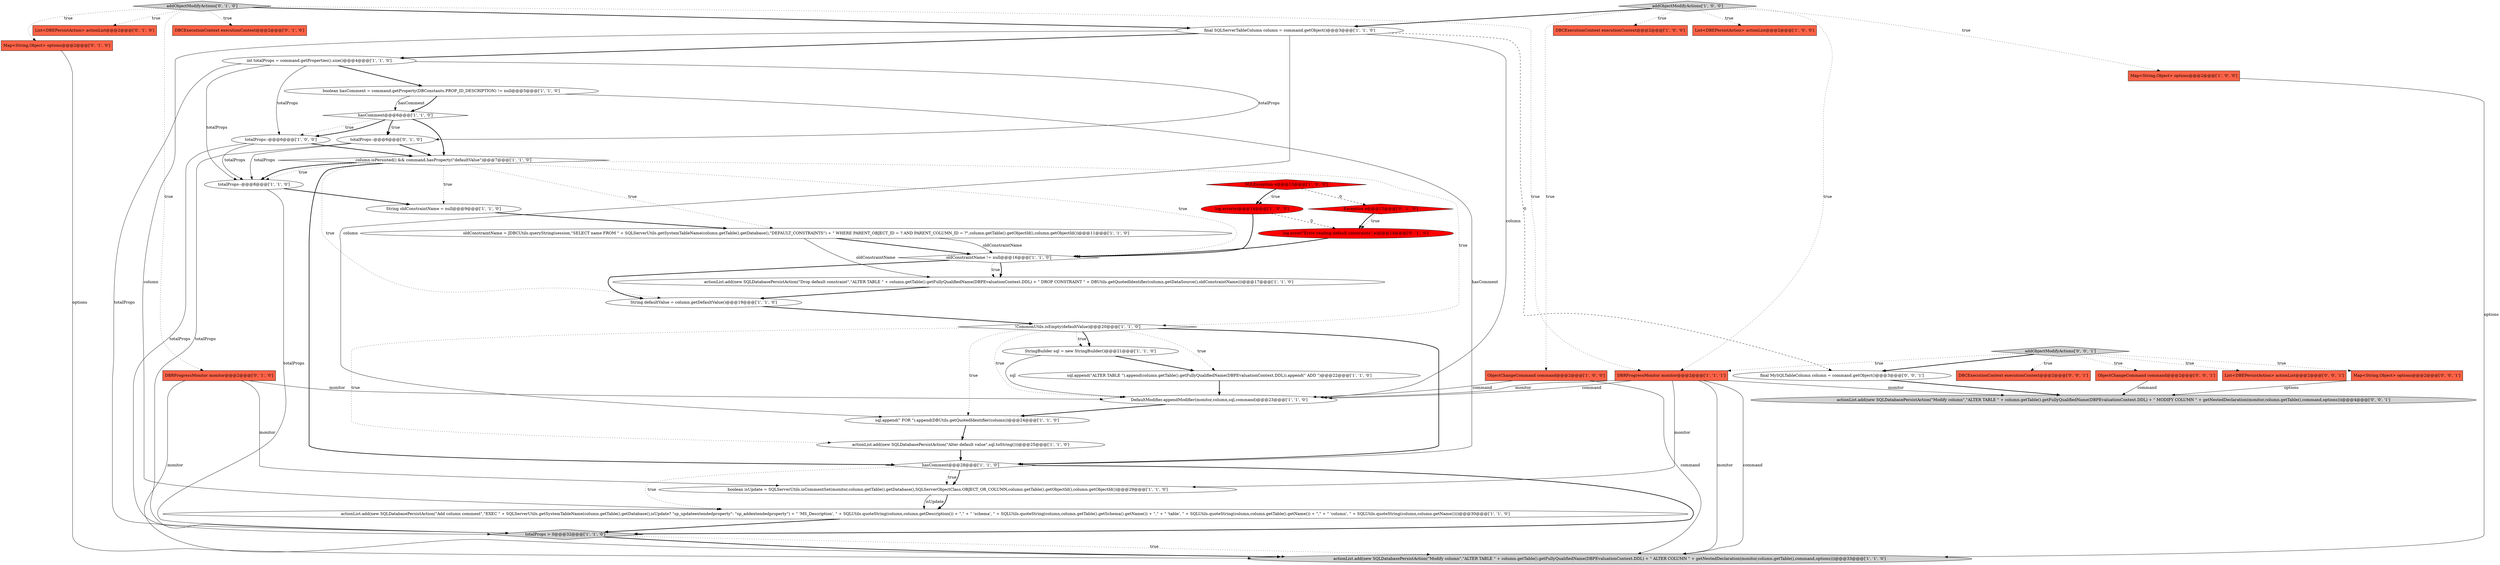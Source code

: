 digraph {
19 [style = filled, label = "String defaultValue = column.getDefaultValue()@@@19@@@['1', '1', '0']", fillcolor = white, shape = ellipse image = "AAA0AAABBB1BBB"];
35 [style = filled, label = "addObjectModifyActions['0', '1', '0']", fillcolor = lightgray, shape = diamond image = "AAA0AAABBB2BBB"];
27 [style = filled, label = "actionList.add(new SQLDatabasePersistAction(\"Alter default value\",sql.toString()))@@@25@@@['1', '1', '0']", fillcolor = white, shape = ellipse image = "AAA0AAABBB1BBB"];
23 [style = filled, label = "DBCExecutionContext executionContext@@@2@@@['1', '0', '0']", fillcolor = tomato, shape = box image = "AAA0AAABBB1BBB"];
39 [style = filled, label = "addObjectModifyActions['0', '0', '1']", fillcolor = lightgray, shape = diamond image = "AAA0AAABBB3BBB"];
3 [style = filled, label = "oldConstraintName = JDBCUtils.queryString(session,\"SELECT name FROM \" + SQLServerUtils.getSystemTableName(column.getTable().getDatabase(),\"DEFAULT_CONSTRAINTS\") + \" WHERE PARENT_OBJECT_ID = ? AND PARENT_COLUMN_ID = ?\",column.getTable().getObjectId(),column.getObjectId())@@@11@@@['1', '1', '0']", fillcolor = white, shape = ellipse image = "AAA0AAABBB1BBB"];
38 [style = filled, label = "Exception e@@@13@@@['0', '1', '0']", fillcolor = red, shape = diamond image = "AAA1AAABBB2BBB"];
43 [style = filled, label = "Map<String,Object> options@@@2@@@['0', '0', '1']", fillcolor = tomato, shape = box image = "AAA0AAABBB3BBB"];
15 [style = filled, label = "column.isPersisted() && command.hasProperty(\"defaultValue\")@@@7@@@['1', '1', '0']", fillcolor = white, shape = diamond image = "AAA0AAABBB1BBB"];
45 [style = filled, label = "final MySQLTableColumn column = command.getObject()@@@3@@@['0', '0', '1']", fillcolor = white, shape = ellipse image = "AAA0AAABBB3BBB"];
40 [style = filled, label = "actionList.add(new SQLDatabasePersistAction(\"Modify column\",\"ALTER TABLE \" + column.getTable().getFullyQualifiedName(DBPEvaluationContext.DDL) + \" MODIFY COLUMN \" + getNestedDeclaration(monitor,column.getTable(),command,options)))@@@4@@@['0', '0', '1']", fillcolor = lightgray, shape = ellipse image = "AAA0AAABBB3BBB"];
31 [style = filled, label = "Map<String,Object> options@@@2@@@['0', '1', '0']", fillcolor = tomato, shape = box image = "AAA0AAABBB2BBB"];
16 [style = filled, label = "!CommonUtils.isEmpty(defaultValue)@@@20@@@['1', '1', '0']", fillcolor = white, shape = diamond image = "AAA0AAABBB1BBB"];
4 [style = filled, label = "String oldConstraintName = null@@@9@@@['1', '1', '0']", fillcolor = white, shape = ellipse image = "AAA0AAABBB1BBB"];
14 [style = filled, label = "actionList.add(new SQLDatabasePersistAction(\"Modify column\",\"ALTER TABLE \" + column.getTable().getFullyQualifiedName(DBPEvaluationContext.DDL) + \" ALTER COLUMN \" + getNestedDeclaration(monitor,column.getTable(),command,options)))@@@33@@@['1', '1', '0']", fillcolor = lightgray, shape = ellipse image = "AAA0AAABBB1BBB"];
12 [style = filled, label = "ObjectChangeCommand command@@@2@@@['1', '0', '0']", fillcolor = tomato, shape = box image = "AAA0AAABBB1BBB"];
6 [style = filled, label = "List<DBEPersistAction> actionList@@@2@@@['1', '0', '0']", fillcolor = tomato, shape = box image = "AAA0AAABBB1BBB"];
2 [style = filled, label = "totalProps > 0@@@32@@@['1', '1', '0']", fillcolor = lightgray, shape = diamond image = "AAA0AAABBB1BBB"];
13 [style = filled, label = "boolean isUpdate = SQLServerUtils.isCommentSet(monitor,column.getTable().getDatabase(),SQLServerObjectClass.OBJECT_OR_COLUMN,column.getTable().getObjectId(),column.getObjectId())@@@29@@@['1', '1', '0']", fillcolor = white, shape = ellipse image = "AAA0AAABBB1BBB"];
33 [style = filled, label = "totalProps--@@@6@@@['0', '1', '0']", fillcolor = white, shape = ellipse image = "AAA0AAABBB2BBB"];
26 [style = filled, label = "oldConstraintName != null@@@16@@@['1', '1', '0']", fillcolor = white, shape = diamond image = "AAA0AAABBB1BBB"];
44 [style = filled, label = "List<DBEPersistAction> actionList@@@2@@@['0', '0', '1']", fillcolor = tomato, shape = box image = "AAA0AAABBB3BBB"];
20 [style = filled, label = "final SQLServerTableColumn column = command.getObject()@@@3@@@['1', '1', '0']", fillcolor = white, shape = ellipse image = "AAA0AAABBB1BBB"];
24 [style = filled, label = "DBRProgressMonitor monitor@@@2@@@['1', '1', '1']", fillcolor = tomato, shape = box image = "AAA0AAABBB1BBB"];
0 [style = filled, label = "boolean hasComment = command.getProperty(DBConstants.PROP_ID_DESCRIPTION) != null@@@5@@@['1', '1', '0']", fillcolor = white, shape = ellipse image = "AAA0AAABBB1BBB"];
8 [style = filled, label = "log.error(e)@@@14@@@['1', '0', '0']", fillcolor = red, shape = ellipse image = "AAA1AAABBB1BBB"];
18 [style = filled, label = "hasComment@@@28@@@['1', '1', '0']", fillcolor = white, shape = diamond image = "AAA0AAABBB1BBB"];
37 [style = filled, label = "log.error(\"Error reading default constraints\",e)@@@14@@@['0', '1', '0']", fillcolor = red, shape = ellipse image = "AAA1AAABBB2BBB"];
9 [style = filled, label = "int totalProps = command.getProperties().size()@@@4@@@['1', '1', '0']", fillcolor = white, shape = ellipse image = "AAA0AAABBB1BBB"];
17 [style = filled, label = "SQLException e@@@13@@@['1', '0', '0']", fillcolor = red, shape = diamond image = "AAA1AAABBB1BBB"];
21 [style = filled, label = "sql.append(\" FOR \").append(DBUtils.getQuotedIdentifier(column))@@@24@@@['1', '1', '0']", fillcolor = white, shape = ellipse image = "AAA0AAABBB1BBB"];
5 [style = filled, label = "totalProps--@@@6@@@['1', '0', '0']", fillcolor = white, shape = ellipse image = "AAA0AAABBB1BBB"];
25 [style = filled, label = "hasComment@@@6@@@['1', '1', '0']", fillcolor = white, shape = diamond image = "AAA0AAABBB1BBB"];
36 [style = filled, label = "List<DBEPersistAction> actionList@@@2@@@['0', '1', '0']", fillcolor = tomato, shape = box image = "AAA0AAABBB2BBB"];
32 [style = filled, label = "DBRProgressMonitor monitor@@@2@@@['0', '1', '0']", fillcolor = tomato, shape = box image = "AAA0AAABBB2BBB"];
30 [style = filled, label = "sql.append(\"ALTER TABLE \").append(column.getTable().getFullyQualifiedName(DBPEvaluationContext.DDL)).append(\" ADD \")@@@22@@@['1', '1', '0']", fillcolor = white, shape = ellipse image = "AAA0AAABBB1BBB"];
34 [style = filled, label = "DBCExecutionContext executionContext@@@2@@@['0', '1', '0']", fillcolor = tomato, shape = box image = "AAA0AAABBB2BBB"];
1 [style = filled, label = "actionList.add(new SQLDatabasePersistAction(\"Drop default constraint\",\"ALTER TABLE \" + column.getTable().getFullyQualifiedName(DBPEvaluationContext.DDL) + \" DROP CONSTRAINT \" + DBUtils.getQuotedIdentifier(column.getDataSource(),oldConstraintName)))@@@17@@@['1', '1', '0']", fillcolor = white, shape = ellipse image = "AAA0AAABBB1BBB"];
29 [style = filled, label = "totalProps--@@@8@@@['1', '1', '0']", fillcolor = white, shape = ellipse image = "AAA0AAABBB1BBB"];
41 [style = filled, label = "ObjectChangeCommand command@@@2@@@['0', '0', '1']", fillcolor = tomato, shape = box image = "AAA0AAABBB3BBB"];
42 [style = filled, label = "DBCExecutionContext executionContext@@@2@@@['0', '0', '1']", fillcolor = tomato, shape = box image = "AAA0AAABBB3BBB"];
10 [style = filled, label = "Map<String,Object> options@@@2@@@['1', '0', '0']", fillcolor = tomato, shape = box image = "AAA0AAABBB1BBB"];
11 [style = filled, label = "addObjectModifyActions['1', '0', '0']", fillcolor = lightgray, shape = diamond image = "AAA0AAABBB1BBB"];
28 [style = filled, label = "actionList.add(new SQLDatabasePersistAction(\"Add column comment\",\"EXEC \" + SQLServerUtils.getSystemTableName(column.getTable().getDatabase(),isUpdate? \"sp_updateextendedproperty\": \"sp_addextendedproperty\") + \" 'MS_Description', \" + SQLUtils.quoteString(column,column.getDescription()) + \",\" + \" 'schema', \" + SQLUtils.quoteString(column,column.getTable().getSchema().getName()) + \",\" + \" 'table', \" + SQLUtils.quoteString(column,column.getTable().getName()) + \",\" + \" 'column', \" + SQLUtils.quoteString(column,column.getName())))@@@30@@@['1', '1', '0']", fillcolor = white, shape = ellipse image = "AAA0AAABBB1BBB"];
22 [style = filled, label = "StringBuilder sql = new StringBuilder()@@@21@@@['1', '1', '0']", fillcolor = white, shape = ellipse image = "AAA0AAABBB1BBB"];
7 [style = filled, label = "DefaultModifier.appendModifier(monitor,column,sql,command)@@@23@@@['1', '1', '0']", fillcolor = white, shape = ellipse image = "AAA0AAABBB1BBB"];
25->33 [style = bold, label=""];
20->9 [style = bold, label=""];
39->24 [style = dotted, label="true"];
24->13 [style = solid, label="monitor"];
3->26 [style = solid, label="oldConstraintName"];
11->12 [style = dotted, label="true"];
24->7 [style = solid, label="command"];
5->15 [style = bold, label=""];
5->29 [style = solid, label="totalProps"];
39->42 [style = dotted, label="true"];
32->14 [style = solid, label="monitor"];
22->7 [style = solid, label="sql"];
22->30 [style = bold, label=""];
16->7 [style = dotted, label="true"];
17->8 [style = dotted, label="true"];
32->13 [style = solid, label="monitor"];
0->25 [style = bold, label=""];
15->29 [style = dotted, label="true"];
2->14 [style = bold, label=""];
5->2 [style = solid, label="totalProps"];
25->15 [style = bold, label=""];
15->26 [style = dotted, label="true"];
18->13 [style = dotted, label="true"];
4->3 [style = bold, label=""];
37->26 [style = bold, label=""];
33->15 [style = bold, label=""];
35->20 [style = bold, label=""];
11->10 [style = dotted, label="true"];
26->1 [style = bold, label=""];
39->45 [style = bold, label=""];
15->16 [style = dotted, label="true"];
39->43 [style = dotted, label="true"];
41->40 [style = solid, label="command"];
20->21 [style = solid, label="column"];
33->29 [style = solid, label="totalProps"];
15->3 [style = dotted, label="true"];
25->5 [style = dotted, label="true"];
32->7 [style = solid, label="monitor"];
38->37 [style = bold, label=""];
39->44 [style = dotted, label="true"];
30->7 [style = bold, label=""];
9->2 [style = solid, label="totalProps"];
26->1 [style = dotted, label="true"];
0->18 [style = solid, label="hasComment"];
16->21 [style = dotted, label="true"];
24->7 [style = solid, label="monitor"];
3->1 [style = solid, label="oldConstraintName"];
33->2 [style = solid, label="totalProps"];
1->19 [style = bold, label=""];
15->29 [style = bold, label=""];
11->24 [style = dotted, label="true"];
20->28 [style = solid, label="column"];
38->37 [style = dotted, label="true"];
17->8 [style = bold, label=""];
12->14 [style = solid, label="command"];
27->18 [style = bold, label=""];
16->18 [style = bold, label=""];
21->27 [style = bold, label=""];
24->14 [style = solid, label="monitor"];
3->26 [style = bold, label=""];
26->19 [style = bold, label=""];
17->38 [style = dashed, label="0"];
9->29 [style = solid, label="totalProps"];
35->31 [style = dotted, label="true"];
19->16 [style = bold, label=""];
11->6 [style = dotted, label="true"];
24->40 [style = solid, label="monitor"];
25->5 [style = bold, label=""];
2->14 [style = dotted, label="true"];
10->14 [style = solid, label="options"];
16->27 [style = dotted, label="true"];
31->14 [style = solid, label="options"];
0->25 [style = solid, label="hasComment"];
45->40 [style = bold, label=""];
9->33 [style = solid, label="totalProps"];
24->14 [style = solid, label="command"];
25->33 [style = dotted, label="true"];
11->20 [style = bold, label=""];
20->7 [style = solid, label="column"];
8->37 [style = dashed, label="0"];
29->4 [style = bold, label=""];
43->40 [style = solid, label="options"];
9->0 [style = bold, label=""];
35->24 [style = dotted, label="true"];
20->45 [style = dashed, label="0"];
35->36 [style = dotted, label="true"];
16->30 [style = dotted, label="true"];
11->23 [style = dotted, label="true"];
13->28 [style = solid, label="isUpdate"];
16->22 [style = dotted, label="true"];
18->2 [style = bold, label=""];
16->22 [style = bold, label=""];
15->18 [style = bold, label=""];
15->4 [style = dotted, label="true"];
28->2 [style = bold, label=""];
15->19 [style = dotted, label="true"];
18->28 [style = dotted, label="true"];
39->41 [style = dotted, label="true"];
12->7 [style = solid, label="command"];
29->2 [style = solid, label="totalProps"];
18->13 [style = bold, label=""];
7->21 [style = bold, label=""];
35->34 [style = dotted, label="true"];
9->5 [style = solid, label="totalProps"];
13->28 [style = bold, label=""];
8->26 [style = bold, label=""];
35->32 [style = dotted, label="true"];
}
